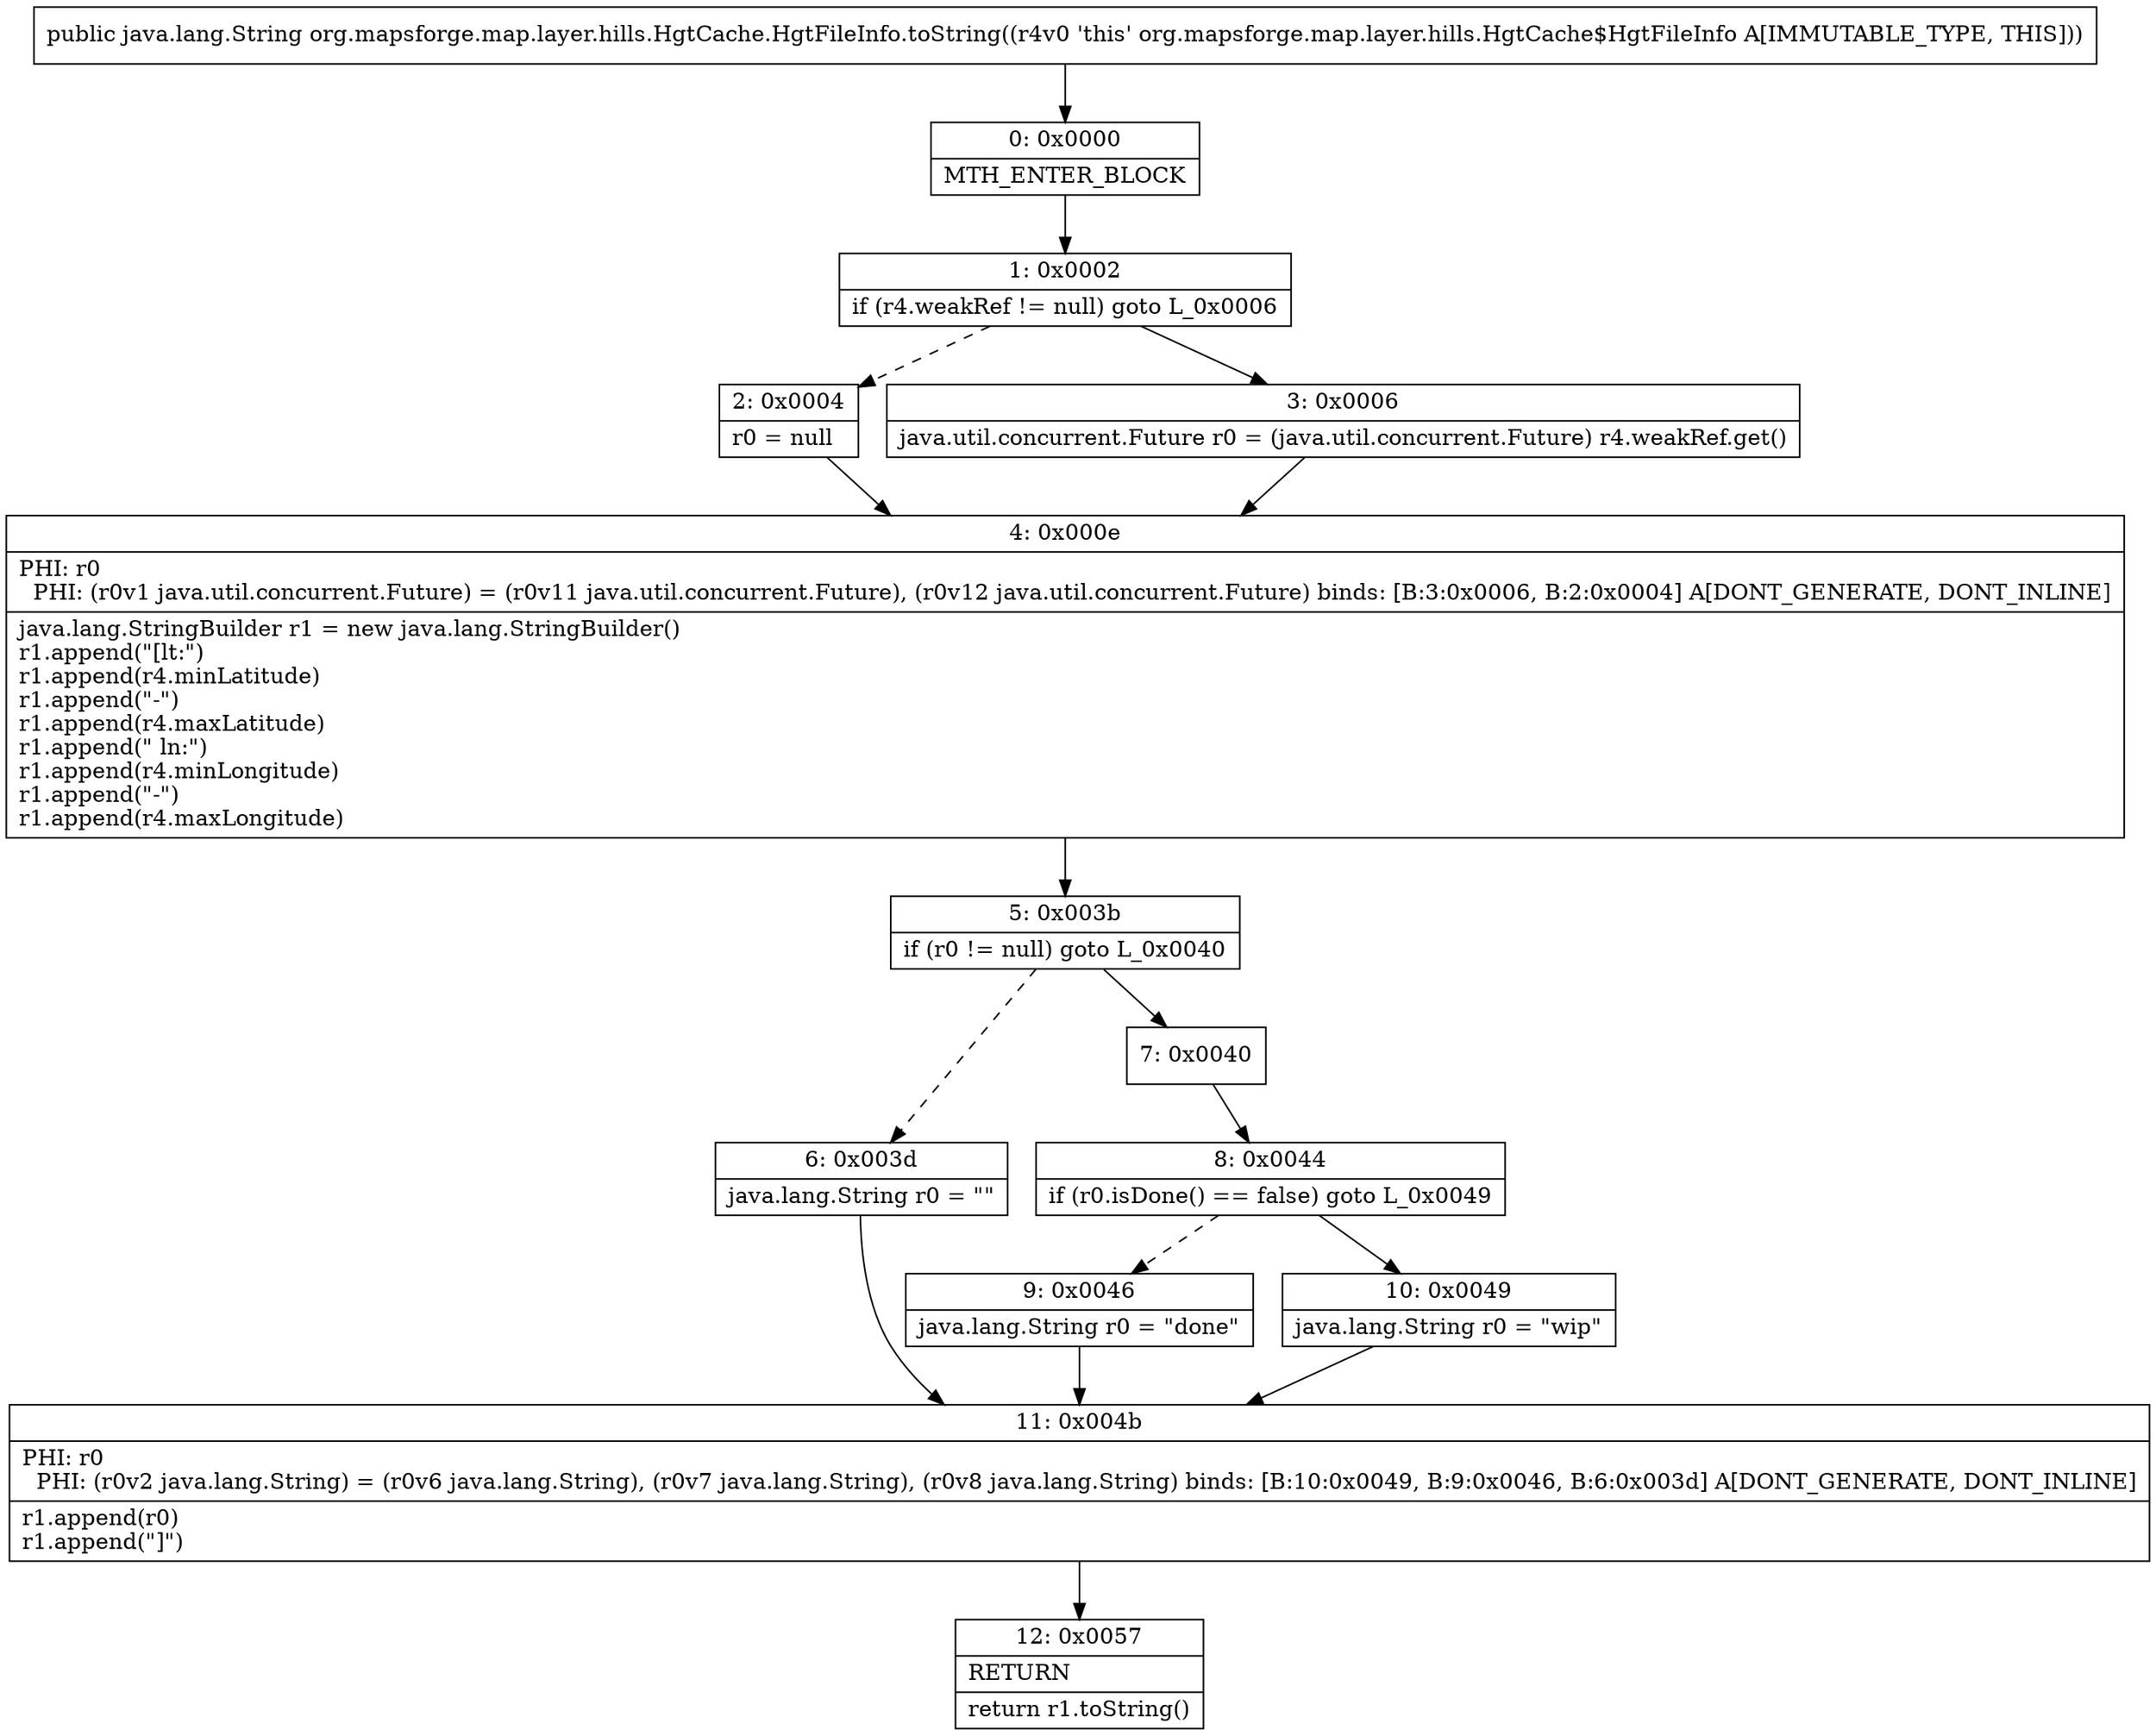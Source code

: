 digraph "CFG fororg.mapsforge.map.layer.hills.HgtCache.HgtFileInfo.toString()Ljava\/lang\/String;" {
Node_0 [shape=record,label="{0\:\ 0x0000|MTH_ENTER_BLOCK\l}"];
Node_1 [shape=record,label="{1\:\ 0x0002|if (r4.weakRef != null) goto L_0x0006\l}"];
Node_2 [shape=record,label="{2\:\ 0x0004|r0 = null\l}"];
Node_3 [shape=record,label="{3\:\ 0x0006|java.util.concurrent.Future r0 = (java.util.concurrent.Future) r4.weakRef.get()\l}"];
Node_4 [shape=record,label="{4\:\ 0x000e|PHI: r0 \l  PHI: (r0v1 java.util.concurrent.Future) = (r0v11 java.util.concurrent.Future), (r0v12 java.util.concurrent.Future) binds: [B:3:0x0006, B:2:0x0004] A[DONT_GENERATE, DONT_INLINE]\l|java.lang.StringBuilder r1 = new java.lang.StringBuilder()\lr1.append(\"[lt:\")\lr1.append(r4.minLatitude)\lr1.append(\"\-\")\lr1.append(r4.maxLatitude)\lr1.append(\" ln:\")\lr1.append(r4.minLongitude)\lr1.append(\"\-\")\lr1.append(r4.maxLongitude)\l}"];
Node_5 [shape=record,label="{5\:\ 0x003b|if (r0 != null) goto L_0x0040\l}"];
Node_6 [shape=record,label="{6\:\ 0x003d|java.lang.String r0 = \"\"\l}"];
Node_7 [shape=record,label="{7\:\ 0x0040}"];
Node_8 [shape=record,label="{8\:\ 0x0044|if (r0.isDone() == false) goto L_0x0049\l}"];
Node_9 [shape=record,label="{9\:\ 0x0046|java.lang.String r0 = \"done\"\l}"];
Node_10 [shape=record,label="{10\:\ 0x0049|java.lang.String r0 = \"wip\"\l}"];
Node_11 [shape=record,label="{11\:\ 0x004b|PHI: r0 \l  PHI: (r0v2 java.lang.String) = (r0v6 java.lang.String), (r0v7 java.lang.String), (r0v8 java.lang.String) binds: [B:10:0x0049, B:9:0x0046, B:6:0x003d] A[DONT_GENERATE, DONT_INLINE]\l|r1.append(r0)\lr1.append(\"]\")\l}"];
Node_12 [shape=record,label="{12\:\ 0x0057|RETURN\l|return r1.toString()\l}"];
MethodNode[shape=record,label="{public java.lang.String org.mapsforge.map.layer.hills.HgtCache.HgtFileInfo.toString((r4v0 'this' org.mapsforge.map.layer.hills.HgtCache$HgtFileInfo A[IMMUTABLE_TYPE, THIS])) }"];
MethodNode -> Node_0;
Node_0 -> Node_1;
Node_1 -> Node_2[style=dashed];
Node_1 -> Node_3;
Node_2 -> Node_4;
Node_3 -> Node_4;
Node_4 -> Node_5;
Node_5 -> Node_6[style=dashed];
Node_5 -> Node_7;
Node_6 -> Node_11;
Node_7 -> Node_8;
Node_8 -> Node_9[style=dashed];
Node_8 -> Node_10;
Node_9 -> Node_11;
Node_10 -> Node_11;
Node_11 -> Node_12;
}

